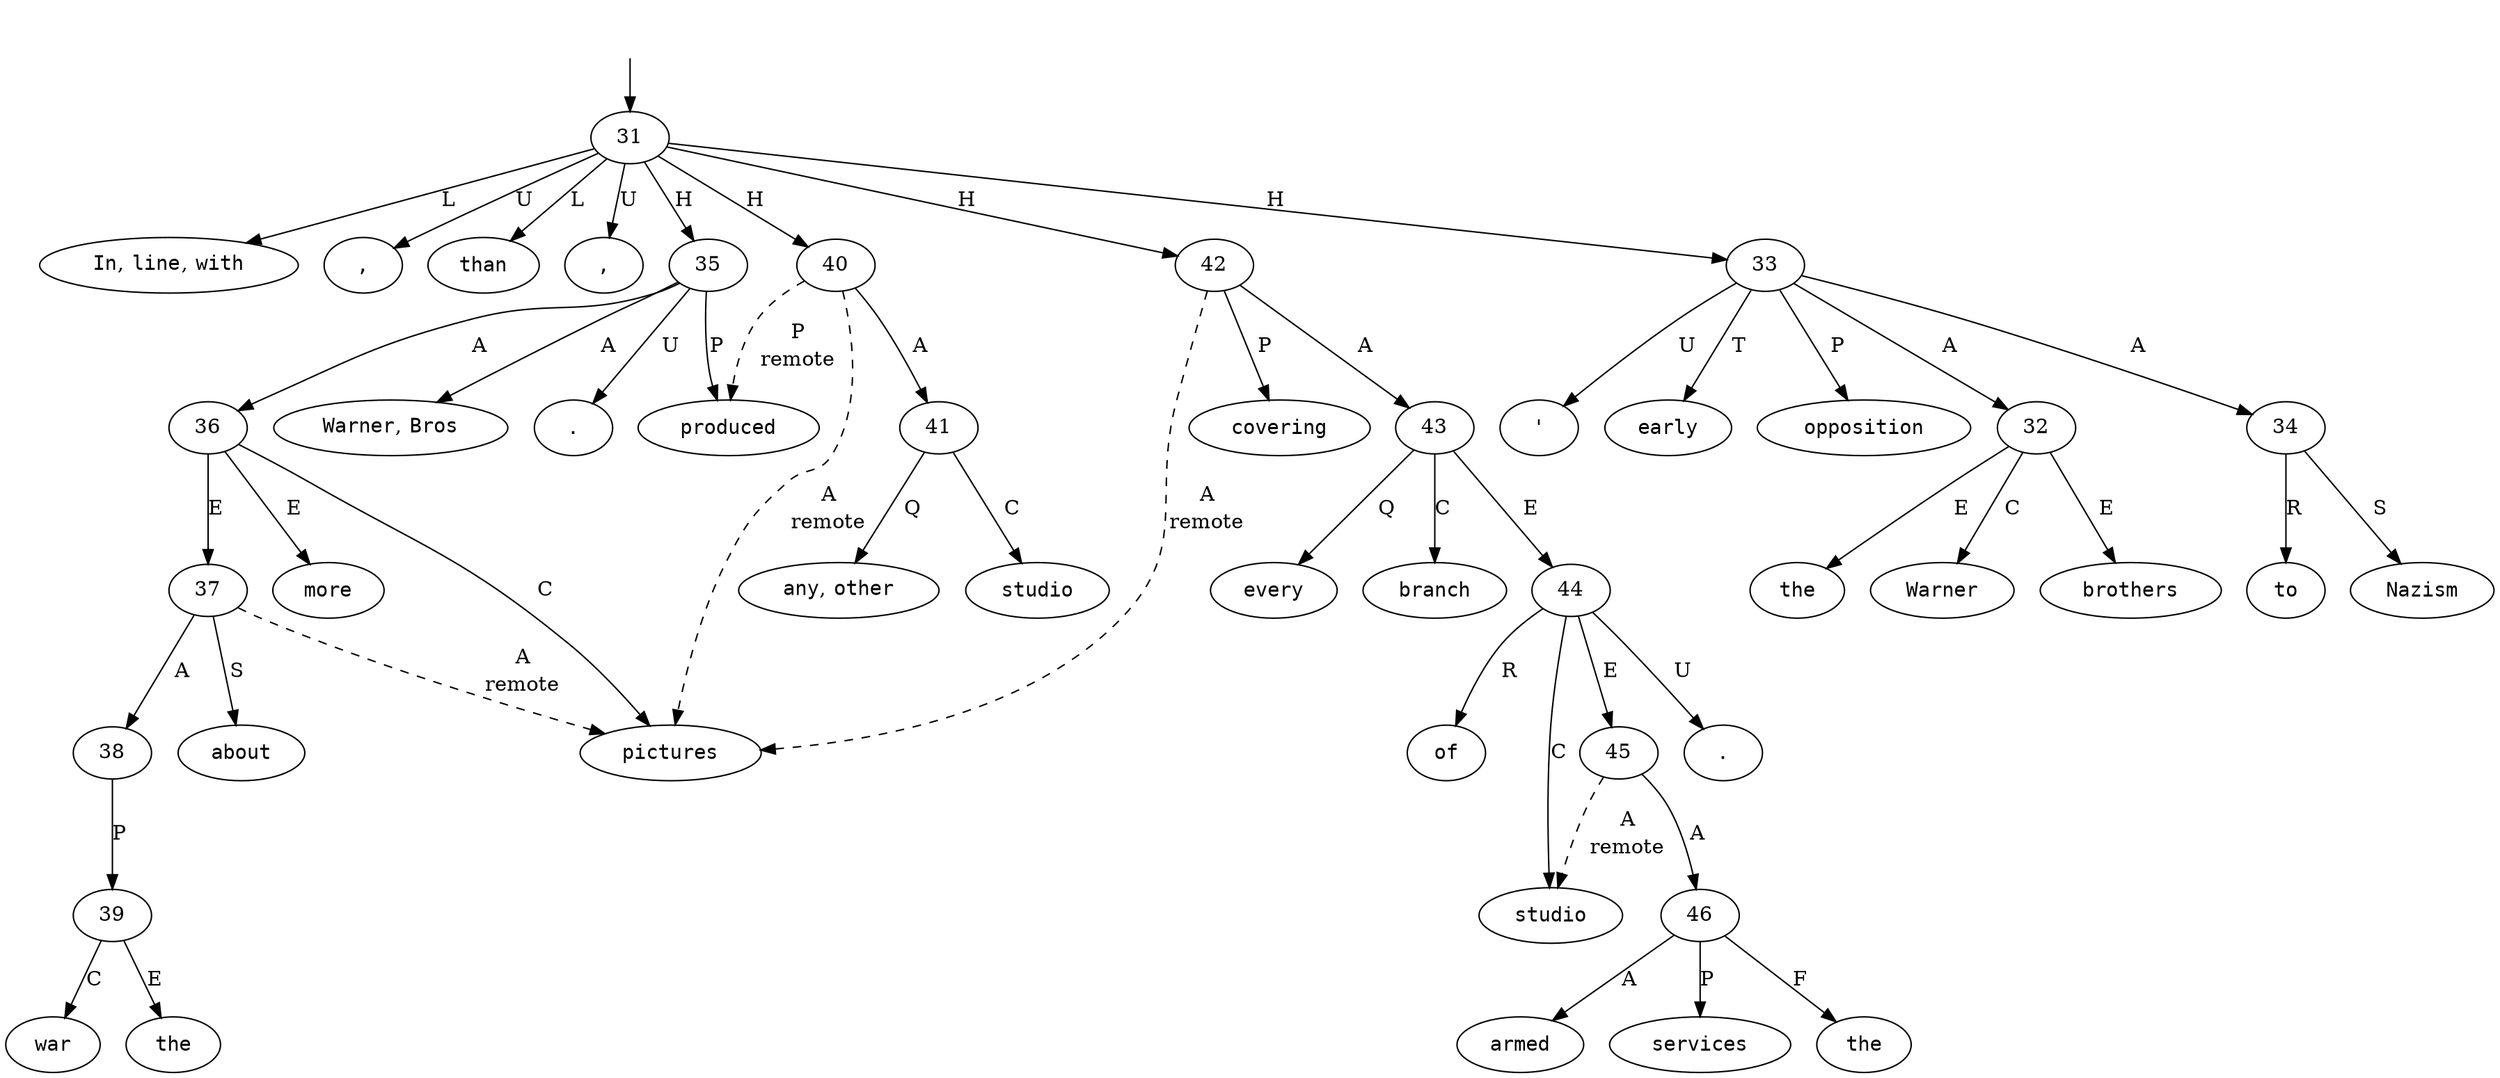 digraph "545011" {
  top [ style=invis ];
  top -> 31;
  0 [ shape=oval, label=<<table align="center" border="0" cellspacing="0"><tr><td colspan="2"><font face="Courier">In</font>,&nbsp;<font face="Courier">line</font>,&nbsp;<font face="Courier">with</font></td></tr></table>> ];
  1 [ shape=oval, label=<<table align="center" border="0" cellspacing="0"><tr><td colspan="2"><font face="Courier">the</font></td></tr></table>> ];
  2 [ shape=oval, label=<<table align="center" border="0" cellspacing="0"><tr><td colspan="2"><font face="Courier">Warner</font></td></tr></table>> ];
  3 [ shape=oval, label=<<table align="center" border="0" cellspacing="0"><tr><td colspan="2"><font face="Courier">brothers</font></td></tr></table>> ];
  4 [ shape=oval, label=<<table align="center" border="0" cellspacing="0"><tr><td colspan="2"><font face="Courier">&#x27;</font></td></tr></table>> ];
  5 [ shape=oval, label=<<table align="center" border="0" cellspacing="0"><tr><td colspan="2"><font face="Courier">early</font></td></tr></table>> ];
  6 [ shape=oval, label=<<table align="center" border="0" cellspacing="0"><tr><td colspan="2"><font face="Courier">opposition</font></td></tr></table>> ];
  7 [ shape=oval, label=<<table align="center" border="0" cellspacing="0"><tr><td colspan="2"><font face="Courier">to</font></td></tr></table>> ];
  8 [ shape=oval, label=<<table align="center" border="0" cellspacing="0"><tr><td colspan="2"><font face="Courier">Nazism</font></td></tr></table>> ];
  9 [ shape=oval, label=<<table align="center" border="0" cellspacing="0"><tr><td colspan="2"><font face="Courier">,</font></td></tr></table>> ];
  10 [ shape=oval, label=<<table align="center" border="0" cellspacing="0"><tr><td colspan="2"><font face="Courier">Warner</font>,&nbsp;<font face="Courier">Bros</font></td></tr></table>> ];
  11 [ shape=oval, label=<<table align="center" border="0" cellspacing="0"><tr><td colspan="2"><font face="Courier">.</font></td></tr></table>> ];
  12 [ shape=oval, label=<<table align="center" border="0" cellspacing="0"><tr><td colspan="2"><font face="Courier">produced</font></td></tr></table>> ];
  13 [ shape=oval, label=<<table align="center" border="0" cellspacing="0"><tr><td colspan="2"><font face="Courier">more</font></td></tr></table>> ];
  14 [ shape=oval, label=<<table align="center" border="0" cellspacing="0"><tr><td colspan="2"><font face="Courier">pictures</font></td></tr></table>> ];
  15 [ shape=oval, label=<<table align="center" border="0" cellspacing="0"><tr><td colspan="2"><font face="Courier">about</font></td></tr></table>> ];
  16 [ shape=oval, label=<<table align="center" border="0" cellspacing="0"><tr><td colspan="2"><font face="Courier">the</font></td></tr></table>> ];
  17 [ shape=oval, label=<<table align="center" border="0" cellspacing="0"><tr><td colspan="2"><font face="Courier">war</font></td></tr></table>> ];
  18 [ shape=oval, label=<<table align="center" border="0" cellspacing="0"><tr><td colspan="2"><font face="Courier">than</font></td></tr></table>> ];
  19 [ shape=oval, label=<<table align="center" border="0" cellspacing="0"><tr><td colspan="2"><font face="Courier">any</font>,&nbsp;<font face="Courier">other</font></td></tr></table>> ];
  20 [ shape=oval, label=<<table align="center" border="0" cellspacing="0"><tr><td colspan="2"><font face="Courier">studio</font></td></tr></table>> ];
  21 [ shape=oval, label=<<table align="center" border="0" cellspacing="0"><tr><td colspan="2"><font face="Courier">,</font></td></tr></table>> ];
  22 [ shape=oval, label=<<table align="center" border="0" cellspacing="0"><tr><td colspan="2"><font face="Courier">covering</font></td></tr></table>> ];
  23 [ shape=oval, label=<<table align="center" border="0" cellspacing="0"><tr><td colspan="2"><font face="Courier">every</font></td></tr></table>> ];
  24 [ shape=oval, label=<<table align="center" border="0" cellspacing="0"><tr><td colspan="2"><font face="Courier">branch</font></td></tr></table>> ];
  25 [ shape=oval, label=<<table align="center" border="0" cellspacing="0"><tr><td colspan="2"><font face="Courier">of</font></td></tr></table>> ];
  26 [ shape=oval, label=<<table align="center" border="0" cellspacing="0"><tr><td colspan="2"><font face="Courier">the</font></td></tr></table>> ];
  27 [ shape=oval, label=<<table align="center" border="0" cellspacing="0"><tr><td colspan="2"><font face="Courier">armed</font></td></tr></table>> ];
  28 [ shape=oval, label=<<table align="center" border="0" cellspacing="0"><tr><td colspan="2"><font face="Courier">services</font></td></tr></table>> ];
  29 [ shape=oval, label=<<table align="center" border="0" cellspacing="0"><tr><td colspan="2"><font face="Courier">studio</font></td></tr></table>> ];
  30 [ shape=oval, label=<<table align="center" border="0" cellspacing="0"><tr><td colspan="2"><font face="Courier">.</font></td></tr></table>> ];
  31 -> 35 [ label="H" ];
  31 -> 33 [ label="H" ];
  31 -> 21 [ label="U" ];
  31 -> 9 [ label="U" ];
  31 -> 0 [ label="L" ];
  31 -> 18 [ label="L" ];
  31 -> 42 [ label="H" ];
  31 -> 40 [ label="H" ];
  32 -> 1 [ label="E" ];
  32 -> 2 [ label="C" ];
  32 -> 3 [ label="E" ];
  33 -> 34 [ label="A" ];
  33 -> 32 [ label="A" ];
  33 -> 6 [ label="P" ];
  33 -> 4 [ label="U" ];
  33 -> 5 [ label="T" ];
  34 -> 8 [ label="S" ];
  34 -> 7 [ label="R" ];
  35 -> 12 [ label="P" ];
  35 -> 36 [ label="A" ];
  35 -> 10 [ label="A" ];
  35 -> 11 [ label="U" ];
  36 -> 37 [ label="E" ];
  36 -> 14 [ label="C" ];
  36 -> 13 [ label="E" ];
  37 -> 38 [ label="A" ];
  37 -> 15 [ label="S" ];
  37 -> 14 [ label=<<table align="center" border="0" cellspacing="0"><tr><td colspan="1">A</td></tr><tr><td>remote</td></tr></table>>, style=dashed ];
  38 -> 39 [ label="P" ];
  39 -> 17 [ label="C" ];
  39 -> 16 [ label="E" ];
  40 -> 14 [ label=<<table align="center" border="0" cellspacing="0"><tr><td colspan="1">A</td></tr><tr><td>remote</td></tr></table>>, style=dashed ];
  40 -> 41 [ label="A" ];
  40 -> 12 [ label=<<table align="center" border="0" cellspacing="0"><tr><td colspan="1">P</td></tr><tr><td>remote</td></tr></table>>, style=dashed ];
  41 -> 20 [ label="C" ];
  41 -> 19 [ label="Q" ];
  42 -> 14 [ label=<<table align="center" border="0" cellspacing="0"><tr><td colspan="1">A</td></tr><tr><td>remote</td></tr></table>>, style=dashed ];
  42 -> 22 [ label="P" ];
  42 -> 43 [ label="A" ];
  43 -> 24 [ label="C" ];
  43 -> 44 [ label="E" ];
  43 -> 23 [ label="Q" ];
  44 -> 45 [ label="E" ];
  44 -> 30 [ label="U" ];
  44 -> 29 [ label="C" ];
  44 -> 25 [ label="R" ];
  45 -> 29 [ label=<<table align="center" border="0" cellspacing="0"><tr><td colspan="1">A</td></tr><tr><td>remote</td></tr></table>>, style=dashed ];
  45 -> 46 [ label="A" ];
  46 -> 26 [ label="F" ];
  46 -> 27 [ label="A" ];
  46 -> 28 [ label="P" ];
}

